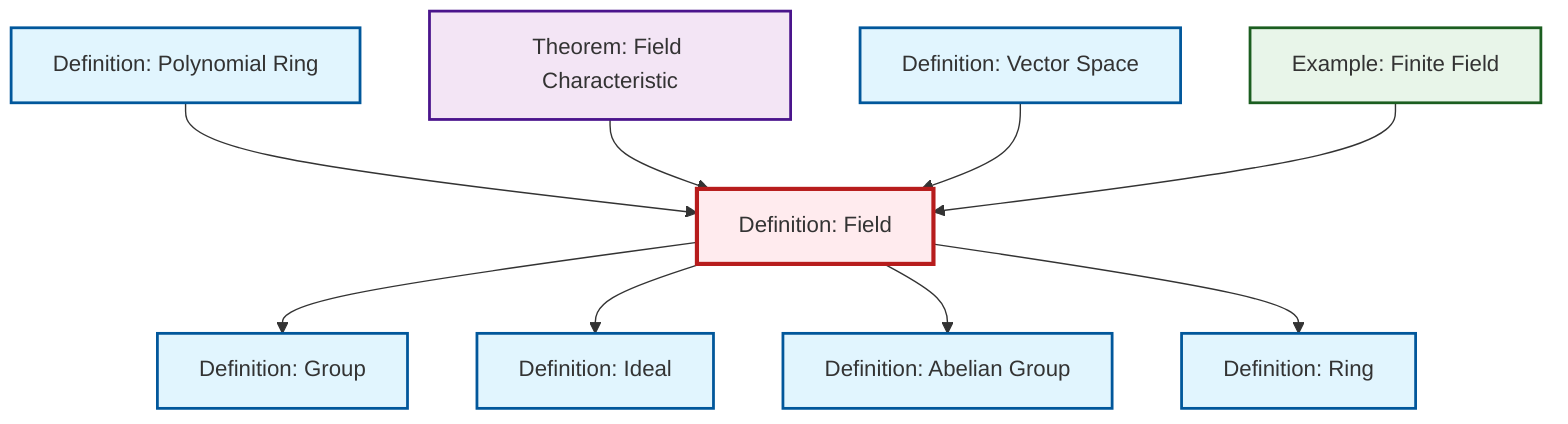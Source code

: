 graph TD
    classDef definition fill:#e1f5fe,stroke:#01579b,stroke-width:2px
    classDef theorem fill:#f3e5f5,stroke:#4a148c,stroke-width:2px
    classDef axiom fill:#fff3e0,stroke:#e65100,stroke-width:2px
    classDef example fill:#e8f5e9,stroke:#1b5e20,stroke-width:2px
    classDef current fill:#ffebee,stroke:#b71c1c,stroke-width:3px
    def-polynomial-ring["Definition: Polynomial Ring"]:::definition
    ex-finite-field["Example: Finite Field"]:::example
    def-ideal["Definition: Ideal"]:::definition
    def-ring["Definition: Ring"]:::definition
    def-field["Definition: Field"]:::definition
    def-vector-space["Definition: Vector Space"]:::definition
    thm-field-characteristic["Theorem: Field Characteristic"]:::theorem
    def-group["Definition: Group"]:::definition
    def-abelian-group["Definition: Abelian Group"]:::definition
    def-polynomial-ring --> def-field
    def-field --> def-group
    def-field --> def-ideal
    def-field --> def-abelian-group
    thm-field-characteristic --> def-field
    def-field --> def-ring
    def-vector-space --> def-field
    ex-finite-field --> def-field
    class def-field current